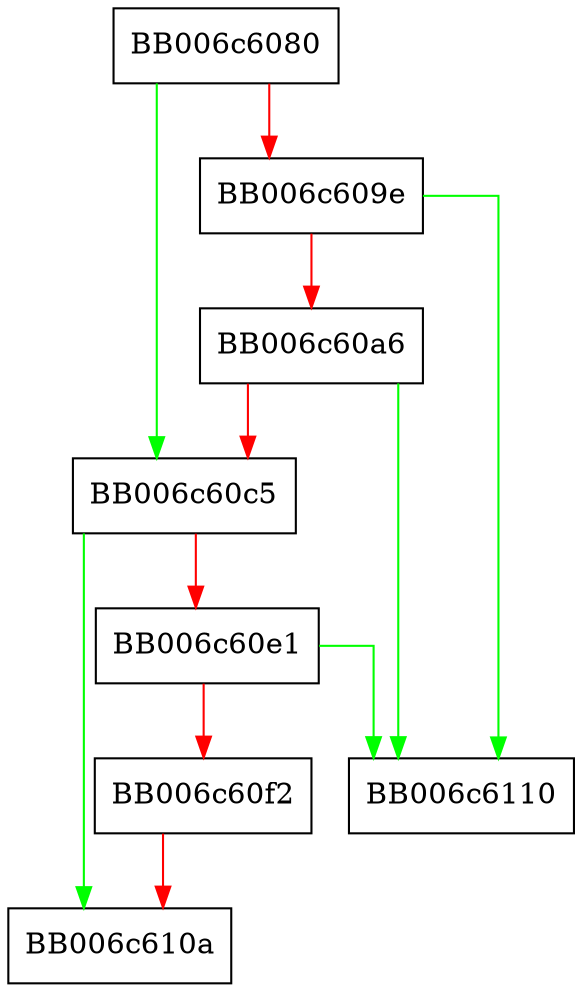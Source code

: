 digraph hmac_drbg_kdf_get_ctx_params {
  node [shape="box"];
  graph [splines=ortho];
  BB006c6080 -> BB006c60c5 [color="green"];
  BB006c6080 -> BB006c609e [color="red"];
  BB006c609e -> BB006c6110 [color="green"];
  BB006c609e -> BB006c60a6 [color="red"];
  BB006c60a6 -> BB006c6110 [color="green"];
  BB006c60a6 -> BB006c60c5 [color="red"];
  BB006c60c5 -> BB006c610a [color="green"];
  BB006c60c5 -> BB006c60e1 [color="red"];
  BB006c60e1 -> BB006c6110 [color="green"];
  BB006c60e1 -> BB006c60f2 [color="red"];
  BB006c60f2 -> BB006c610a [color="red"];
}